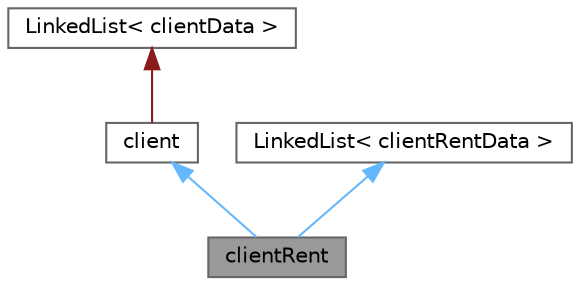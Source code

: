 digraph "clientRent"
{
 // LATEX_PDF_SIZE
  bgcolor="transparent";
  edge [fontname=Helvetica,fontsize=10,labelfontname=Helvetica,labelfontsize=10];
  node [fontname=Helvetica,fontsize=10,shape=box,height=0.2,width=0.4];
  Node1 [id="Node000001",label="clientRent",height=0.2,width=0.4,color="gray40", fillcolor="grey60", style="filled", fontcolor="black",tooltip="Represents a client rental management class."];
  Node2 -> Node1 [id="edge1_Node000001_Node000002",dir="back",color="steelblue1",style="solid",tooltip=" "];
  Node2 [id="Node000002",label="client",height=0.2,width=0.4,color="gray40", fillcolor="white", style="filled",URL="$classclient.html",tooltip="represents a client management class"];
  Node3 -> Node2 [id="edge2_Node000002_Node000003",dir="back",color="firebrick4",style="solid",tooltip=" "];
  Node3 [id="Node000003",label="LinkedList\< clientData \>",height=0.2,width=0.4,color="gray40", fillcolor="white", style="filled",URL="$class_linked_list.html",tooltip=" "];
  Node4 -> Node1 [id="edge3_Node000001_Node000004",dir="back",color="steelblue1",style="solid",tooltip=" "];
  Node4 [id="Node000004",label="LinkedList\< clientRentData \>",height=0.2,width=0.4,color="gray40", fillcolor="white", style="filled",URL="$class_linked_list.html",tooltip=" "];
}
